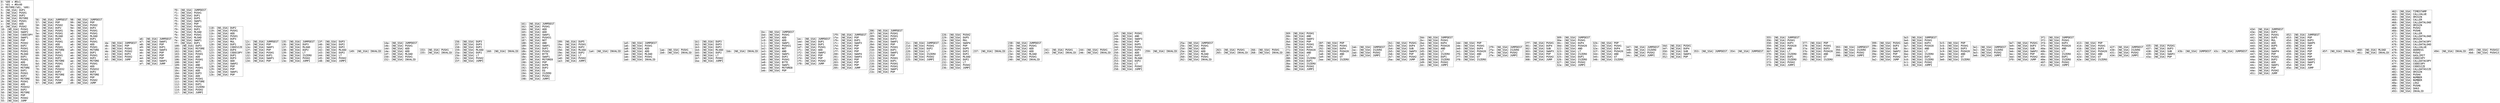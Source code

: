 digraph "graph.cfg.gv" {
	subgraph global {
		node [fontname=Courier fontsize=30.0 rank=same shape=box]
		block_0 [label="0: %00 = #0x1\l2: %01 = #0x40\l4: MSTORE(%01, %00)\l5: [NO_SSA] DUP1\l6: [NO_SSA] PUSH1\l8: [NO_SSA] DUP2\l9: [NO_SSA] MSTORE\la: [NO_SSA] PUSH1\lc: [NO_SSA] ADD\ld: [NO_SSA] PUSH2\l10: [NO_SSA] PUSH1\l12: [NO_SSA] SWAP2\l13: [NO_SSA] CODECOPY\l14: [NO_SSA] SWAP1\l15: [NO_SSA] POP\l16: [NO_SSA] PUSH2\l19: [NO_SSA] DUP2\l1a: [NO_SSA] PUSH1\l1c: [NO_SSA] PUSH1\l1e: [NO_SSA] MLOAD\l1f: [NO_SSA] DUP1\l20: [NO_SSA] PUSH1\l22: [NO_SSA] ADD\l23: [NO_SSA] PUSH1\l25: [NO_SSA] MSTORE\l26: [NO_SSA] DUP1\l27: [NO_SSA] PUSH1\l29: [NO_SSA] DUP2\l2a: [NO_SSA] MSTORE\l2b: [NO_SSA] PUSH1\l2d: [NO_SSA] ADD\l2e: [NO_SSA] PUSH32\l4f: [NO_SSA] DUP2\l50: [NO_SSA] MSTORE\l51: [NO_SSA] POP\l52: [NO_SSA] PUSH2\l55: [NO_SSA] JUMP\l"]
		block_56 [label="56: [NO_SSA] JUMPDEST\l57: [NO_SSA] POP\l58: [NO_SSA] PUSH2\l5b: [NO_SSA] DUP2\l5c: [NO_SSA] PUSH1\l5e: [NO_SSA] PUSH1\l60: [NO_SSA] MLOAD\l61: [NO_SSA] DUP1\l62: [NO_SSA] PUSH1\l64: [NO_SSA] ADD\l65: [NO_SSA] PUSH1\l67: [NO_SSA] MSTORE\l68: [NO_SSA] DUP1\l69: [NO_SSA] PUSH1\l6b: [NO_SSA] DUP2\l6c: [NO_SSA] MSTORE\l6d: [NO_SSA] PUSH1\l6f: [NO_SSA] ADD\l70: [NO_SSA] PUSH32\l91: [NO_SSA] DUP2\l92: [NO_SSA] MSTORE\l93: [NO_SSA] POP\l94: [NO_SSA] PUSH2\l97: [NO_SSA] JUMP\l"]
		block_98 [label="98: [NO_SSA] JUMPDEST\l99: [NO_SSA] POP\l9a: [NO_SSA] PUSH2\l9d: [NO_SSA] DUP2\l9e: [NO_SSA] PUSH1\la0: [NO_SSA] PUSH1\la2: [NO_SSA] MLOAD\la3: [NO_SSA] DUP1\la4: [NO_SSA] PUSH1\la6: [NO_SSA] ADD\la7: [NO_SSA] PUSH1\la9: [NO_SSA] MSTORE\laa: [NO_SSA] DUP1\lab: [NO_SSA] PUSH1\lad: [NO_SSA] DUP2\lae: [NO_SSA] MSTORE\laf: [NO_SSA] PUSH1\lb1: [NO_SSA] ADD\lb2: [NO_SSA] PUSH32\ld3: [NO_SSA] DUP2\ld4: [NO_SSA] MSTORE\ld5: [NO_SSA] POP\ld6: [NO_SSA] PUSH2\ld9: [NO_SSA] JUMP\l"]
		block_da [label="da: [NO_SSA] JUMPDEST\ldb: [NO_SSA] POP\ldc: [NO_SSA] PUSH1\lde: [NO_SSA] PUSH2\le1: [NO_SSA] DUP3\le2: [NO_SSA] PUSH2\le5: [NO_SSA] JUMP\l"]
		block_e6 [label="e6: [NO_SSA] JUMPDEST\le7: [NO_SSA] SWAP1\le8: [NO_SSA] POP\le9: [NO_SSA] DUP1\lea: [NO_SSA] SWAP3\leb: [NO_SSA] POP\lec: [NO_SSA] POP\led: [NO_SSA] POP\lee: [NO_SSA] SWAP1\lef: [NO_SSA] JUMP\l"]
		block_f0 [label="f0: [NO_SSA] JUMPDEST\lf1: [NO_SSA] PUSH1\lf3: [NO_SSA] DUP1\lf4: [NO_SSA] DUP5\lf5: [NO_SSA] SWAP1\lf6: [NO_SSA] POP\lf7: [NO_SSA] PUSH1\lf9: [NO_SSA] DUP2\lfa: [NO_SSA] MLOAD\lfb: [NO_SSA] PUSH1\lfd: [NO_SSA] MLOAD\lfe: [NO_SSA] SWAP1\lff: [NO_SSA] DUP1\l100: [NO_SSA] DUP3\l101: [NO_SSA] MSTORE\l102: [NO_SSA] DUP1\l103: [NO_SSA] PUSH1\l105: [NO_SSA] ADD\l106: [NO_SSA] PUSH1\l108: [NO_SSA] NOT\l109: [NO_SSA] AND\l10a: [NO_SSA] PUSH1\l10c: [NO_SSA] ADD\l10d: [NO_SSA] DUP3\l10e: [NO_SSA] ADD\l10f: [NO_SSA] PUSH1\l111: [NO_SSA] MSTORE\l112: [NO_SSA] DUP1\l113: [NO_SSA] ISZERO\l114: [NO_SSA] PUSH2\l117: [NO_SSA] JUMPI\l"]
		block_118 [label="118: [NO_SSA] DUP2\l119: [NO_SSA] PUSH1\l11b: [NO_SSA] ADD\l11c: [NO_SSA] PUSH1\l11e: [NO_SSA] DUP3\l11f: [NO_SSA] MUL\l120: [NO_SSA] DUP1\l121: [NO_SSA] CODESIZE\l122: [NO_SSA] DUP4\l123: [NO_SSA] CODECOPY\l124: [NO_SSA] DUP1\l125: [NO_SSA] DUP3\l126: [NO_SSA] ADD\l127: [NO_SSA] SWAP2\l128: [NO_SSA] POP\l129: [NO_SSA] POP\l12a: [NO_SSA] SWAP1\l12b: [NO_SSA] POP\l"]
		block_12c [label="12c: [NO_SSA] JUMPDEST\l12d: [NO_SSA] POP\l12e: [NO_SSA] SWAP1\l12f: [NO_SSA] POP\l130: [NO_SSA] PUSH1\l132: [NO_SSA] DUP1\l133: [NO_SSA] SWAP1\l134: [NO_SSA] POP\l"]
		block_135 [label="135: [NO_SSA] JUMPDEST\l136: [NO_SSA] DUP3\l137: [NO_SSA] MLOAD\l138: [NO_SSA] DUP2\l139: [NO_SSA] LT\l13a: [NO_SSA] ISZERO\l13b: [NO_SSA] PUSH2\l13e: [NO_SSA] JUMPI\l"]
		block_13f [label="13f: [NO_SSA] DUP3\l140: [NO_SSA] DUP2\l141: [NO_SSA] DUP2\l142: [NO_SSA] MLOAD\l143: [NO_SSA] DUP2\l144: [NO_SSA] LT\l145: [NO_SSA] PUSH2\l148: [NO_SSA] JUMPI\l"]
		block_149 [label="149: [NO_SSA] INVALID\l"]
		block_14a [label="14a: [NO_SSA] JUMPDEST\l14b: [NO_SSA] PUSH1\l14d: [NO_SSA] ADD\l14e: [NO_SSA] ADD\l14f: [NO_SSA] MLOAD\l150: [NO_SSA] PUSH1\l152: [NO_SSA] INVALID\l"]
		block_153 [label="153: [NO_SSA] PUSH1\l155: [NO_SSA] INVALID\l"]
		block_156 [label="156: [NO_SSA] DUP3\l157: [NO_SSA] DUP3\l158: [NO_SSA] DUP2\l159: [NO_SSA] MLOAD\l15a: [NO_SSA] DUP2\l15b: [NO_SSA] LT\l15c: [NO_SSA] PUSH2\l15f: [NO_SSA] JUMPI\l"]
		block_160 [label="160: [NO_SSA] INVALID\l"]
		block_161 [label="161: [NO_SSA] JUMPDEST\l162: [NO_SSA] PUSH1\l164: [NO_SSA] ADD\l165: [NO_SSA] ADD\l166: [NO_SSA] SWAP1\l167: [NO_SSA] PUSH31\l187: [NO_SSA] NOT\l188: [NO_SSA] AND\l189: [NO_SSA] SWAP1\l18a: [NO_SSA] DUP2\l18b: [NO_SSA] PUSH1\l18d: [NO_SSA] BYTE\l18e: [NO_SSA] SWAP1\l18f: [NO_SSA] MSTORE8\l190: [NO_SSA] POP\l191: [NO_SSA] DUP6\l192: [NO_SSA] DUP2\l193: [NO_SSA] EQ\l194: [NO_SSA] ISZERO\l195: [NO_SSA] PUSH2\l198: [NO_SSA] JUMPI\l"]
		block_199 [label="199: [NO_SSA] DUP5\l19a: [NO_SSA] PUSH1\l19c: [NO_SSA] DUP2\l19d: [NO_SSA] MLOAD\l19e: [NO_SSA] DUP2\l19f: [NO_SSA] LT\l1a0: [NO_SSA] PUSH2\l1a3: [NO_SSA] JUMPI\l"]
		block_1a4 [label="1a4: [NO_SSA] INVALID\l"]
		block_1a5 [label="1a5: [NO_SSA] JUMPDEST\l1a6: [NO_SSA] PUSH1\l1a8: [NO_SSA] ADD\l1a9: [NO_SSA] ADD\l1aa: [NO_SSA] MLOAD\l1ab: [NO_SSA] PUSH1\l1ad: [NO_SSA] INVALID\l"]
		block_1ae [label="1ae: [NO_SSA] PUSH1\l1b0: [NO_SSA] INVALID\l"]
		block_1b1 [label="1b1: [NO_SSA] DUP3\l1b2: [NO_SSA] DUP3\l1b3: [NO_SSA] DUP2\l1b4: [NO_SSA] MLOAD\l1b5: [NO_SSA] DUP2\l1b6: [NO_SSA] LT\l1b7: [NO_SSA] PUSH2\l1ba: [NO_SSA] JUMPI\l"]
		block_1bb [label="1bb: [NO_SSA] INVALID\l"]
		block_1bc [label="1bc: [NO_SSA] JUMPDEST\l1bd: [NO_SSA] PUSH1\l1bf: [NO_SSA] ADD\l1c0: [NO_SSA] ADD\l1c1: [NO_SSA] SWAP1\l1c2: [NO_SSA] PUSH31\l1e2: [NO_SSA] NOT\l1e3: [NO_SSA] AND\l1e4: [NO_SSA] SWAP1\l1e5: [NO_SSA] DUP2\l1e6: [NO_SSA] PUSH1\l1e8: [NO_SSA] BYTE\l1e9: [NO_SSA] SWAP1\l1ea: [NO_SSA] MSTORE8\l1eb: [NO_SSA] POP\l"]
		block_1ec [label="1ec: [NO_SSA] JUMPDEST\l1ed: [NO_SSA] DUP1\l1ee: [NO_SSA] DUP1\l1ef: [NO_SSA] PUSH1\l1f1: [NO_SSA] ADD\l1f2: [NO_SSA] SWAP2\l1f3: [NO_SSA] POP\l1f4: [NO_SSA] POP\l1f5: [NO_SSA] PUSH2\l1f8: [NO_SSA] JUMP\l"]
		block_1f9 [label="1f9: [NO_SSA] JUMPDEST\l1fa: [NO_SSA] POP\l1fb: [NO_SSA] DUP1\l1fc: [NO_SSA] SWAP3\l1fd: [NO_SSA] POP\l1fe: [NO_SSA] POP\l1ff: [NO_SSA] POP\l200: [NO_SSA] SWAP4\l201: [NO_SSA] SWAP3\l202: [NO_SSA] POP\l203: [NO_SSA] POP\l204: [NO_SSA] POP\l205: [NO_SSA] JUMP\l"]
		block_206 [label="206: [NO_SSA] JUMPDEST\l207: [NO_SSA] PUSH1\l209: [NO_SSA] PUSH1\l20b: [NO_SSA] DUP3\l20c: [NO_SSA] SWAP1\l20d: [NO_SSA] POP\l20e: [NO_SSA] PUSH1\l210: [NO_SSA] DUP1\l211: [NO_SSA] SWAP1\l212: [NO_SSA] POP\l213: [NO_SSA] PUSH1\l215: [NO_SSA] DUP1\l216: [NO_SSA] PUSH1\l218: [NO_SSA] PUSH1\l21a: [NO_SSA] SWAP1\l21b: [NO_SSA] POP\l"]
		block_21c [label="21c: [NO_SSA] JUMPDEST\l21d: [NO_SSA] PUSH1\l21f: [NO_SSA] DUP2\l220: [NO_SSA] LT\l221: [NO_SSA] ISZERO\l222: [NO_SSA] PUSH2\l225: [NO_SSA] JUMPI\l"]
		block_226 [label="226: [NO_SSA] PUSH2\l229: [NO_SSA] DUP5\l22a: [NO_SSA] MUL\l22b: [NO_SSA] SWAP4\l22c: [NO_SSA] POP\l22d: [NO_SSA] DUP5\l22e: [NO_SSA] DUP2\l22f: [NO_SSA] DUP2\l230: [NO_SSA] MLOAD\l231: [NO_SSA] DUP2\l232: [NO_SSA] LT\l233: [NO_SSA] PUSH2\l236: [NO_SSA] JUMPI\l"]
		block_237 [label="237: [NO_SSA] INVALID\l"]
		block_238 [label="238: [NO_SSA] JUMPDEST\l239: [NO_SSA] PUSH1\l23b: [NO_SSA] ADD\l23c: [NO_SSA] ADD\l23d: [NO_SSA] MLOAD\l23e: [NO_SSA] PUSH1\l240: [NO_SSA] INVALID\l"]
		block_241 [label="241: [NO_SSA] PUSH1\l243: [NO_SSA] INVALID\l"]
		block_244 [label="244: [NO_SSA] PUSH1\l246: [NO_SSA] INVALID\l"]
		block_247 [label="247: [NO_SSA] PUSH1\l249: [NO_SSA] AND\l24a: [NO_SSA] SWAP3\l24b: [NO_SSA] POP\l24c: [NO_SSA] DUP5\l24d: [NO_SSA] PUSH1\l24f: [NO_SSA] DUP3\l250: [NO_SSA] ADD\l251: [NO_SSA] DUP2\l252: [NO_SSA] MLOAD\l253: [NO_SSA] DUP2\l254: [NO_SSA] LT\l255: [NO_SSA] PUSH2\l258: [NO_SSA] JUMPI\l"]
		block_259 [label="259: [NO_SSA] INVALID\l"]
		block_25a [label="25a: [NO_SSA] JUMPDEST\l25b: [NO_SSA] PUSH1\l25d: [NO_SSA] ADD\l25e: [NO_SSA] ADD\l25f: [NO_SSA] MLOAD\l260: [NO_SSA] PUSH1\l262: [NO_SSA] INVALID\l"]
		block_263 [label="263: [NO_SSA] PUSH1\l265: [NO_SSA] INVALID\l"]
		block_266 [label="266: [NO_SSA] PUSH1\l268: [NO_SSA] INVALID\l"]
		block_269 [label="269: [NO_SSA] PUSH1\l26b: [NO_SSA] AND\l26c: [NO_SSA] SWAP2\l26d: [NO_SSA] POP\l26e: [NO_SSA] PUSH1\l270: [NO_SSA] DUP4\l271: [NO_SSA] PUSH20\l286: [NO_SSA] AND\l287: [NO_SSA] LT\l288: [NO_SSA] ISZERO\l289: [NO_SSA] DUP1\l28a: [NO_SSA] ISZERO\l28b: [NO_SSA] PUSH2\l28e: [NO_SSA] JUMPI\l"]
		block_28f [label="28f: [NO_SSA] POP\l290: [NO_SSA] PUSH1\l292: [NO_SSA] DUP4\l293: [NO_SSA] PUSH20\l2a8: [NO_SSA] AND\l2a9: [NO_SSA] GT\l2aa: [NO_SSA] ISZERO\l"]
		block_2ab [label="2ab: [NO_SSA] JUMPDEST\l2ac: [NO_SSA] ISZERO\l2ad: [NO_SSA] PUSH2\l2b0: [NO_SSA] JUMPI\l"]
		block_2b1 [label="2b1: [NO_SSA] PUSH1\l2b3: [NO_SSA] DUP4\l2b4: [NO_SSA] SUB\l2b5: [NO_SSA] SWAP3\l2b6: [NO_SSA] POP\l2b7: [NO_SSA] PUSH2\l2ba: [NO_SSA] JUMP\l"]
		block_2bb [label="2bb: [NO_SSA] JUMPDEST\l2bc: [NO_SSA] PUSH1\l2be: [NO_SSA] DUP4\l2bf: [NO_SSA] PUSH20\l2d4: [NO_SSA] AND\l2d5: [NO_SSA] LT\l2d6: [NO_SSA] ISZERO\l2d7: [NO_SSA] DUP1\l2d8: [NO_SSA] ISZERO\l2d9: [NO_SSA] PUSH2\l2dc: [NO_SSA] JUMPI\l"]
		block_2dd [label="2dd: [NO_SSA] POP\l2de: [NO_SSA] PUSH1\l2e0: [NO_SSA] DUP4\l2e1: [NO_SSA] PUSH20\l2f6: [NO_SSA] AND\l2f7: [NO_SSA] GT\l2f8: [NO_SSA] ISZERO\l"]
		block_2f9 [label="2f9: [NO_SSA] JUMPDEST\l2fa: [NO_SSA] ISZERO\l2fb: [NO_SSA] PUSH2\l2fe: [NO_SSA] JUMPI\l"]
		block_2ff [label="2ff: [NO_SSA] PUSH1\l301: [NO_SSA] DUP4\l302: [NO_SSA] SUB\l303: [NO_SSA] SWAP3\l304: [NO_SSA] POP\l305: [NO_SSA] PUSH2\l308: [NO_SSA] JUMP\l"]
		block_309 [label="309: [NO_SSA] JUMPDEST\l30a: [NO_SSA] PUSH1\l30c: [NO_SSA] DUP4\l30d: [NO_SSA] PUSH20\l322: [NO_SSA] AND\l323: [NO_SSA] LT\l324: [NO_SSA] ISZERO\l325: [NO_SSA] DUP1\l326: [NO_SSA] ISZERO\l327: [NO_SSA] PUSH2\l32a: [NO_SSA] JUMPI\l"]
		block_32b [label="32b: [NO_SSA] POP\l32c: [NO_SSA] PUSH1\l32e: [NO_SSA] DUP4\l32f: [NO_SSA] PUSH20\l344: [NO_SSA] AND\l345: [NO_SSA] GT\l346: [NO_SSA] ISZERO\l"]
		block_347 [label="347: [NO_SSA] JUMPDEST\l348: [NO_SSA] ISZERO\l349: [NO_SSA] PUSH2\l34c: [NO_SSA] JUMPI\l"]
		block_34d [label="34d: [NO_SSA] PUSH1\l34f: [NO_SSA] DUP4\l350: [NO_SSA] SUB\l351: [NO_SSA] SWAP3\l352: [NO_SSA] POP\l"]
		block_353 [label="353: [NO_SSA] JUMPDEST\l"]
		block_354 [label="354: [NO_SSA] JUMPDEST\l"]
		block_355 [label="355: [NO_SSA] JUMPDEST\l356: [NO_SSA] PUSH1\l358: [NO_SSA] DUP3\l359: [NO_SSA] PUSH20\l36e: [NO_SSA] AND\l36f: [NO_SSA] LT\l370: [NO_SSA] ISZERO\l371: [NO_SSA] DUP1\l372: [NO_SSA] ISZERO\l373: [NO_SSA] PUSH2\l376: [NO_SSA] JUMPI\l"]
		block_377 [label="377: [NO_SSA] POP\l378: [NO_SSA] PUSH1\l37a: [NO_SSA] DUP3\l37b: [NO_SSA] PUSH20\l390: [NO_SSA] AND\l391: [NO_SSA] GT\l392: [NO_SSA] ISZERO\l"]
		block_393 [label="393: [NO_SSA] JUMPDEST\l394: [NO_SSA] ISZERO\l395: [NO_SSA] PUSH2\l398: [NO_SSA] JUMPI\l"]
		block_399 [label="399: [NO_SSA] PUSH1\l39b: [NO_SSA] DUP3\l39c: [NO_SSA] SUB\l39d: [NO_SSA] SWAP2\l39e: [NO_SSA] POP\l39f: [NO_SSA] PUSH2\l3a2: [NO_SSA] JUMP\l"]
		block_3a3 [label="3a3: [NO_SSA] JUMPDEST\l3a4: [NO_SSA] PUSH1\l3a6: [NO_SSA] DUP3\l3a7: [NO_SSA] PUSH20\l3bc: [NO_SSA] AND\l3bd: [NO_SSA] LT\l3be: [NO_SSA] ISZERO\l3bf: [NO_SSA] DUP1\l3c0: [NO_SSA] ISZERO\l3c1: [NO_SSA] PUSH2\l3c4: [NO_SSA] JUMPI\l"]
		block_3c5 [label="3c5: [NO_SSA] POP\l3c6: [NO_SSA] PUSH1\l3c8: [NO_SSA] DUP3\l3c9: [NO_SSA] PUSH20\l3de: [NO_SSA] AND\l3df: [NO_SSA] GT\l3e0: [NO_SSA] ISZERO\l"]
		block_3e1 [label="3e1: [NO_SSA] JUMPDEST\l3e2: [NO_SSA] ISZERO\l3e3: [NO_SSA] PUSH2\l3e6: [NO_SSA] JUMPI\l"]
		block_3e7 [label="3e7: [NO_SSA] PUSH1\l3e9: [NO_SSA] DUP3\l3ea: [NO_SSA] SUB\l3eb: [NO_SSA] SWAP2\l3ec: [NO_SSA] POP\l3ed: [NO_SSA] PUSH2\l3f0: [NO_SSA] JUMP\l"]
		block_3f1 [label="3f1: [NO_SSA] JUMPDEST\l3f2: [NO_SSA] PUSH1\l3f4: [NO_SSA] DUP3\l3f5: [NO_SSA] PUSH20\l40a: [NO_SSA] AND\l40b: [NO_SSA] LT\l40c: [NO_SSA] ISZERO\l40d: [NO_SSA] DUP1\l40e: [NO_SSA] ISZERO\l40f: [NO_SSA] PUSH2\l412: [NO_SSA] JUMPI\l"]
		block_413 [label="413: [NO_SSA] POP\l414: [NO_SSA] PUSH1\l416: [NO_SSA] DUP3\l417: [NO_SSA] PUSH20\l42c: [NO_SSA] AND\l42d: [NO_SSA] GT\l42e: [NO_SSA] ISZERO\l"]
		block_42f [label="42f: [NO_SSA] JUMPDEST\l430: [NO_SSA] ISZERO\l431: [NO_SSA] PUSH2\l434: [NO_SSA] JUMPI\l"]
		block_435 [label="435: [NO_SSA] PUSH1\l437: [NO_SSA] DUP3\l438: [NO_SSA] SUB\l439: [NO_SSA] SWAP2\l43a: [NO_SSA] POP\l"]
		block_43b [label="43b: [NO_SSA] JUMPDEST\l"]
		block_43c [label="43c: [NO_SSA] JUMPDEST\l"]
		block_43d [label="43d: [NO_SSA] JUMPDEST\l43e: [NO_SSA] DUP2\l43f: [NO_SSA] PUSH1\l441: [NO_SSA] DUP5\l442: [NO_SSA] MUL\l443: [NO_SSA] ADD\l444: [NO_SSA] DUP5\l445: [NO_SSA] ADD\l446: [NO_SSA] SWAP4\l447: [NO_SSA] POP\l448: [NO_SSA] PUSH1\l44a: [NO_SSA] DUP2\l44b: [NO_SSA] ADD\l44c: [NO_SSA] SWAP1\l44d: [NO_SSA] POP\l44e: [NO_SSA] PUSH2\l451: [NO_SSA] JUMP\l"]
		block_452 [label="452: [NO_SSA] JUMPDEST\l453: [NO_SSA] POP\l454: [NO_SSA] DUP3\l455: [NO_SSA] SWAP5\l456: [NO_SSA] POP\l457: [NO_SSA] POP\l458: [NO_SSA] POP\l459: [NO_SSA] POP\l45a: [NO_SSA] POP\l45b: [NO_SSA] SWAP2\l45c: [NO_SSA] SWAP1\l45d: [NO_SSA] POP\l45e: [NO_SSA] JUMP\l"]
		block_45f [label="45f: [NO_SSA] INVALID\l"]
		block_460 [label="460: [NO_SSA] MLOAD\l461: [NO_SSA] INVALID\l"]
		block_462 [label="462: [NO_SSA] TIMESTAMP\l463: [NO_SSA] CALLVALUE\l464: [NO_SSA] ORIGIN\l465: [NO_SSA] CALLER\l466: [NO_SSA] CALLDATALOAD\l467: [NO_SSA] ORIGIN\l468: [NO_SSA] PUSH2\l46b: [NO_SSA] PUSH6\l472: [NO_SSA] CALLER\l473: [NO_SSA] CALLDATALOAD\l474: [NO_SSA] ORIGIN\l475: [NO_SSA] CALLDATACOPY\l476: [NO_SSA] CALLDATALOAD\l477: [NO_SSA] CALLVALUE\l478: [NO_SSA] ADDRESS\l479: [NO_SSA] PUSH2\l47c: [NO_SSA] GASLIMIT\l47d: [NO_SSA] CODECOPY\l47e: [NO_SSA] CALLDATACOPY\l47f: [NO_SSA] CODECOPY\l480: [NO_SSA] CODESIZE\l481: [NO_SSA] CALLDATASIZE\l482: [NO_SSA] ORIGIN\l483: [NO_SSA] PUSH4\l488: [NO_SSA] NUMBER\l489: [NO_SSA] NUMBER\l48a: [NO_SSA] LOG2\l48b: [NO_SSA] PUSH6\l492: [NO_SSA] SHA3\l493: [NO_SSA] INVALID\l"]
		block_494 [label="494: [NO_SSA] INVALID\l"]
		block_495 [label="495: [NO_SSA] PUSH32\l4b6: [NO_SSA] PUSH13\l"]
	}
}
